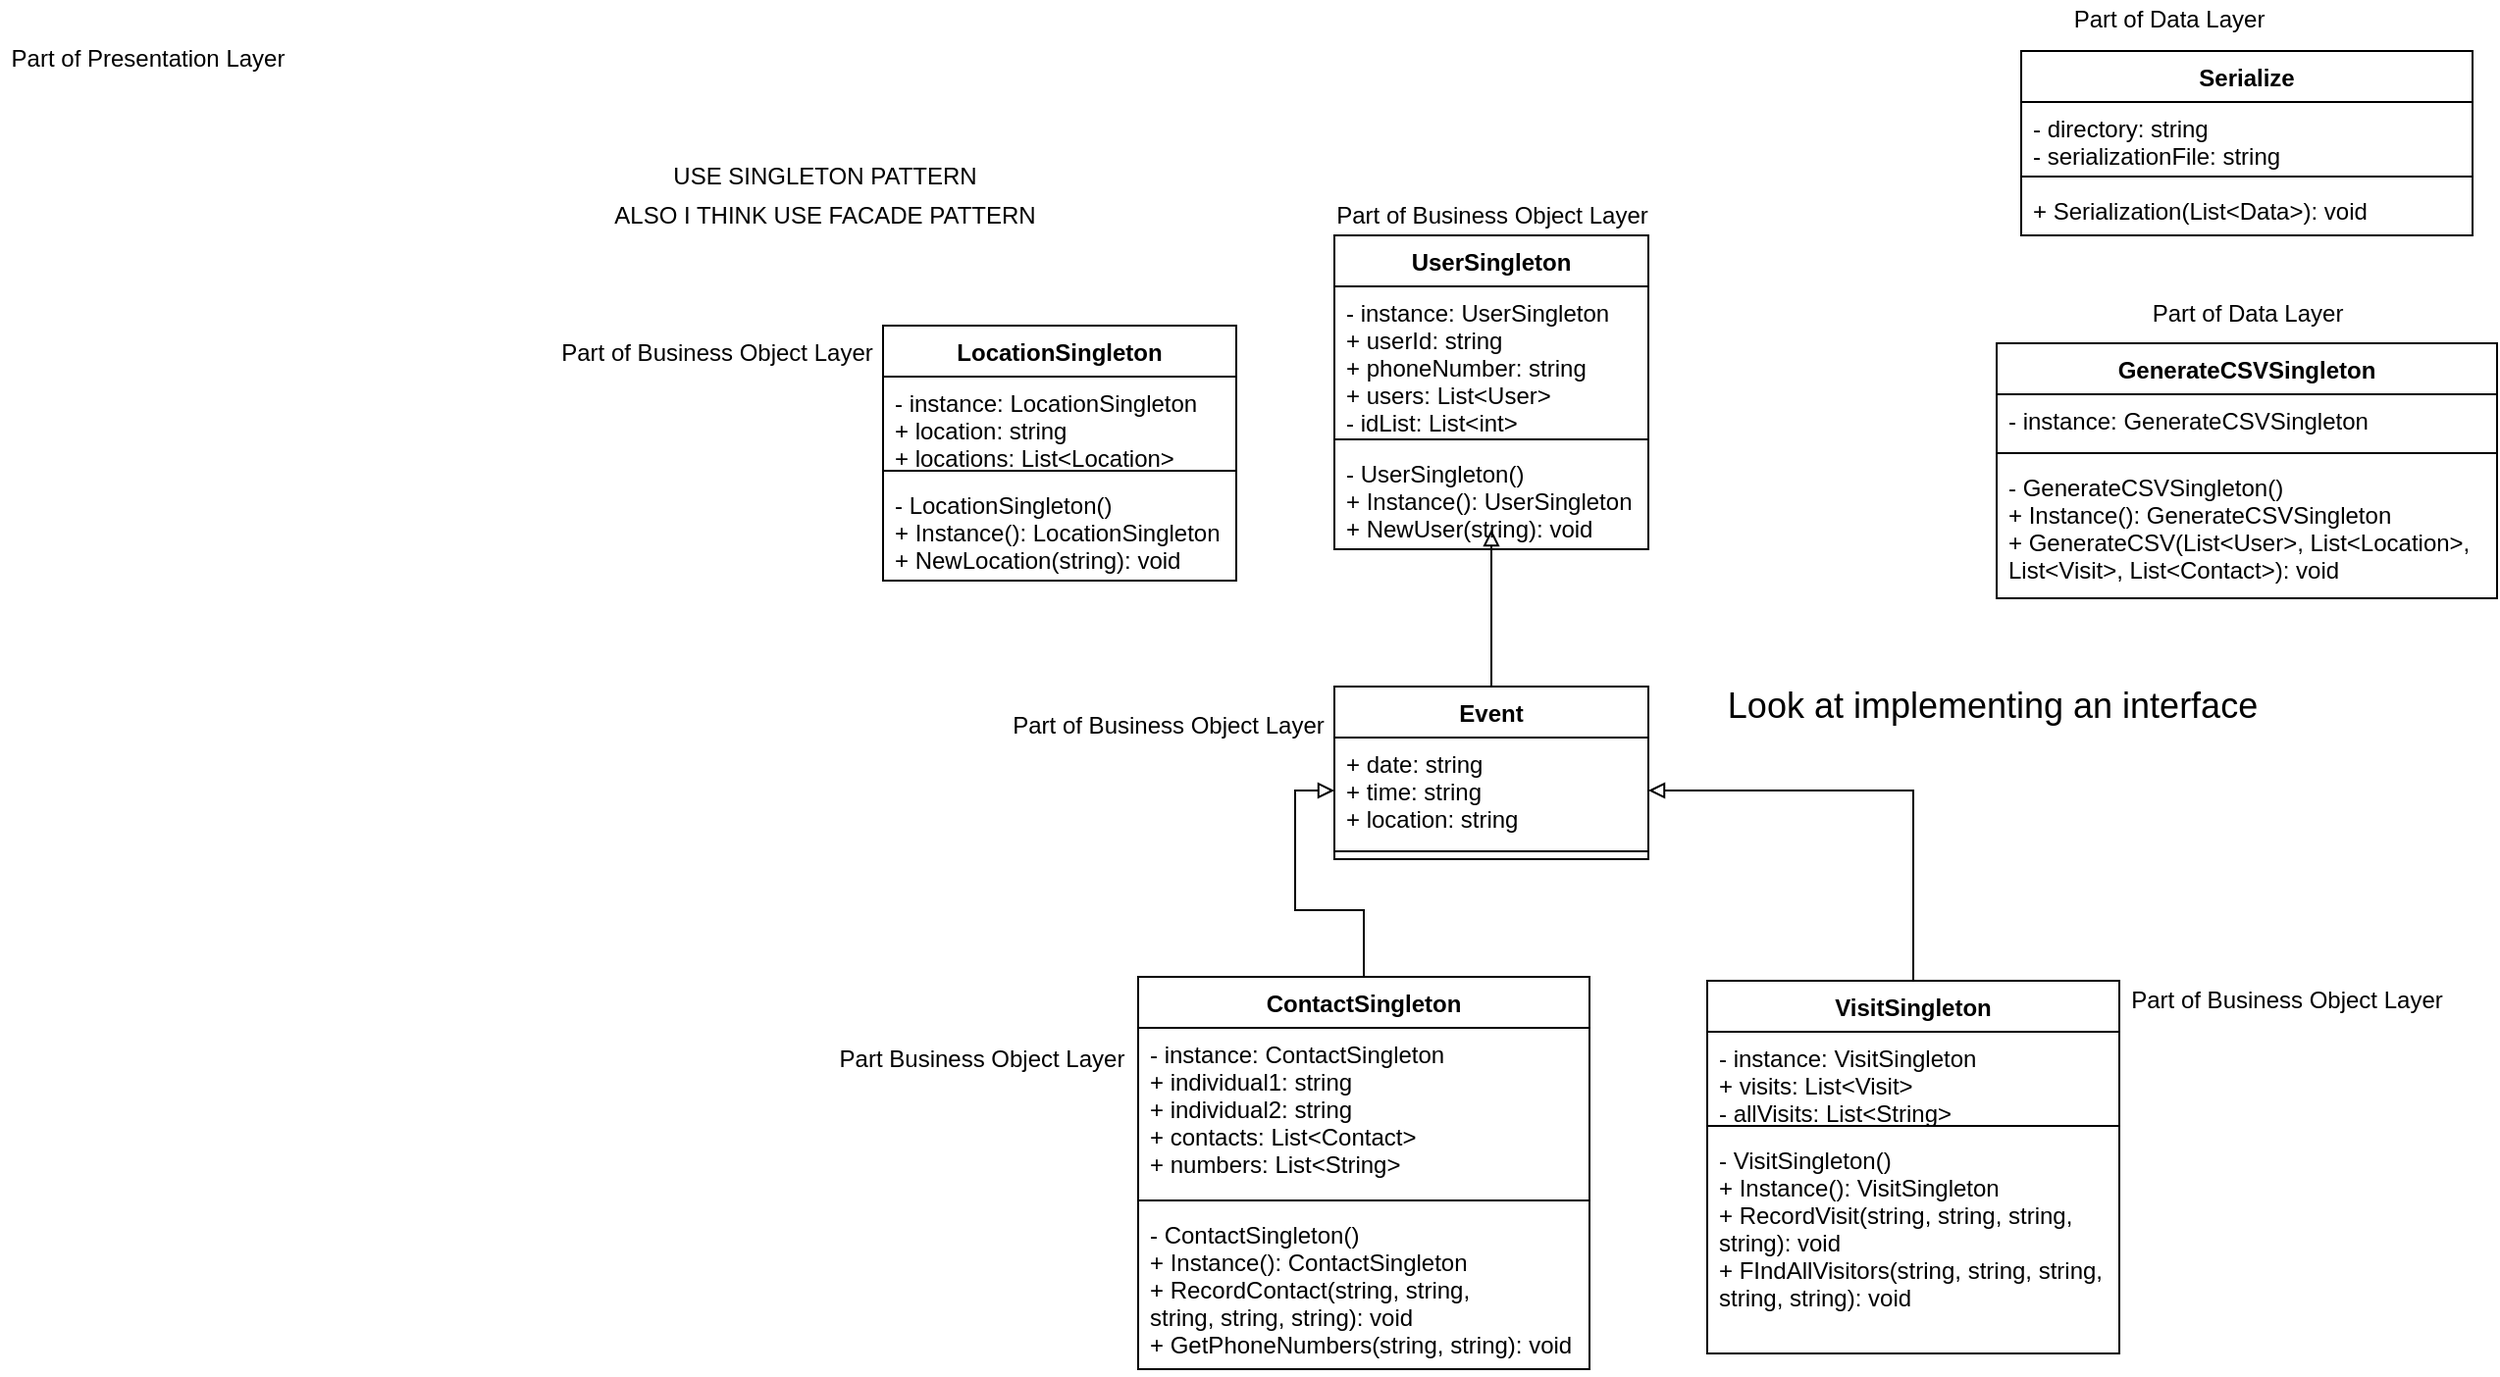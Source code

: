 <mxfile version="13.10.6" type="device"><diagram id="UE1jts4wqtUiUOEcP9qx" name="Page-1"><mxGraphModel dx="2272" dy="762" grid="1" gridSize="10" guides="1" tooltips="1" connect="1" arrows="1" fold="1" page="1" pageScale="1" pageWidth="850" pageHeight="1100" math="0" shadow="0"><root><mxCell id="0"/><mxCell id="1" parent="0"/><mxCell id="413_9ip-hz_W0hKtL33H-1" value="UserSingleton&#10;" style="swimlane;fontStyle=1;align=center;verticalAlign=top;childLayout=stackLayout;horizontal=1;startSize=26;horizontalStack=0;resizeParent=1;resizeParentMax=0;resizeLast=0;collapsible=1;marginBottom=0;" parent="1" vertex="1"><mxGeometry x="210" y="180" width="160" height="160" as="geometry"/></mxCell><mxCell id="413_9ip-hz_W0hKtL33H-2" value="- instance: UserSingleton&#10;+ userId: string&#10;+ phoneNumber: string&#10;+ users: List&lt;User&gt;&#10;- idList: List&lt;int&gt;" style="text;strokeColor=none;fillColor=none;align=left;verticalAlign=top;spacingLeft=4;spacingRight=4;overflow=hidden;rotatable=0;points=[[0,0.5],[1,0.5]];portConstraint=eastwest;" parent="413_9ip-hz_W0hKtL33H-1" vertex="1"><mxGeometry y="26" width="160" height="74" as="geometry"/></mxCell><mxCell id="413_9ip-hz_W0hKtL33H-3" value="" style="line;strokeWidth=1;fillColor=none;align=left;verticalAlign=middle;spacingTop=-1;spacingLeft=3;spacingRight=3;rotatable=0;labelPosition=right;points=[];portConstraint=eastwest;" parent="413_9ip-hz_W0hKtL33H-1" vertex="1"><mxGeometry y="100" width="160" height="8" as="geometry"/></mxCell><mxCell id="413_9ip-hz_W0hKtL33H-4" value="- UserSingleton()&#10;+ Instance(): UserSingleton&#10;+ NewUser(string): void" style="text;strokeColor=none;fillColor=none;align=left;verticalAlign=top;spacingLeft=4;spacingRight=4;overflow=hidden;rotatable=0;points=[[0,0.5],[1,0.5]];portConstraint=eastwest;" parent="413_9ip-hz_W0hKtL33H-1" vertex="1"><mxGeometry y="108" width="160" height="52" as="geometry"/></mxCell><mxCell id="413_9ip-hz_W0hKtL33H-26" style="edgeStyle=orthogonalEdgeStyle;rounded=0;orthogonalLoop=1;jettySize=auto;html=1;entryX=1;entryY=0.5;entryDx=0;entryDy=0;endArrow=block;endFill=0;" parent="1" source="413_9ip-hz_W0hKtL33H-5" target="413_9ip-hz_W0hKtL33H-20" edge="1"><mxGeometry relative="1" as="geometry"/></mxCell><mxCell id="413_9ip-hz_W0hKtL33H-5" value="VisitSingleton" style="swimlane;fontStyle=1;align=center;verticalAlign=top;childLayout=stackLayout;horizontal=1;startSize=26;horizontalStack=0;resizeParent=1;resizeParentMax=0;resizeLast=0;collapsible=1;marginBottom=0;" parent="1" vertex="1"><mxGeometry x="400" y="560" width="210" height="190" as="geometry"/></mxCell><mxCell id="413_9ip-hz_W0hKtL33H-6" value="- instance: VisitSingleton&#10;+ visits: List&lt;Visit&gt;&#10;- allVisits: List&lt;String&gt;" style="text;strokeColor=none;fillColor=none;align=left;verticalAlign=top;spacingLeft=4;spacingRight=4;overflow=hidden;rotatable=0;points=[[0,0.5],[1,0.5]];portConstraint=eastwest;" parent="413_9ip-hz_W0hKtL33H-5" vertex="1"><mxGeometry y="26" width="210" height="44" as="geometry"/></mxCell><mxCell id="413_9ip-hz_W0hKtL33H-7" value="" style="line;strokeWidth=1;fillColor=none;align=left;verticalAlign=middle;spacingTop=-1;spacingLeft=3;spacingRight=3;rotatable=0;labelPosition=right;points=[];portConstraint=eastwest;" parent="413_9ip-hz_W0hKtL33H-5" vertex="1"><mxGeometry y="70" width="210" height="8" as="geometry"/></mxCell><mxCell id="413_9ip-hz_W0hKtL33H-8" value="- VisitSingleton()&#10;+ Instance(): VisitSingleton&#10;+ RecordVisit(string, string, string, &#10;string): void&#10;+ FIndAllVisitors(string, string, string, &#10;string, string): void" style="text;strokeColor=none;fillColor=none;align=left;verticalAlign=top;spacingLeft=4;spacingRight=4;overflow=hidden;rotatable=0;points=[[0,0.5],[1,0.5]];portConstraint=eastwest;" parent="413_9ip-hz_W0hKtL33H-5" vertex="1"><mxGeometry y="78" width="210" height="112" as="geometry"/></mxCell><mxCell id="413_9ip-hz_W0hKtL33H-28" style="edgeStyle=orthogonalEdgeStyle;rounded=0;orthogonalLoop=1;jettySize=auto;html=1;entryX=0;entryY=0.5;entryDx=0;entryDy=0;endArrow=block;endFill=0;" parent="1" source="413_9ip-hz_W0hKtL33H-9" target="413_9ip-hz_W0hKtL33H-20" edge="1"><mxGeometry relative="1" as="geometry"/></mxCell><mxCell id="413_9ip-hz_W0hKtL33H-9" value="ContactSingleton" style="swimlane;fontStyle=1;align=center;verticalAlign=top;childLayout=stackLayout;horizontal=1;startSize=26;horizontalStack=0;resizeParent=1;resizeParentMax=0;resizeLast=0;collapsible=1;marginBottom=0;" parent="1" vertex="1"><mxGeometry x="110" y="558" width="230" height="200" as="geometry"/></mxCell><mxCell id="413_9ip-hz_W0hKtL33H-10" value="- instance: ContactSingleton&#10;+ individual1: string&#10;+ individual2: string&#10;+ contacts: List&lt;Contact&gt;&#10;+ numbers: List&lt;String&gt;" style="text;strokeColor=none;fillColor=none;align=left;verticalAlign=top;spacingLeft=4;spacingRight=4;overflow=hidden;rotatable=0;points=[[0,0.5],[1,0.5]];portConstraint=eastwest;" parent="413_9ip-hz_W0hKtL33H-9" vertex="1"><mxGeometry y="26" width="230" height="84" as="geometry"/></mxCell><mxCell id="413_9ip-hz_W0hKtL33H-11" value="" style="line;strokeWidth=1;fillColor=none;align=left;verticalAlign=middle;spacingTop=-1;spacingLeft=3;spacingRight=3;rotatable=0;labelPosition=right;points=[];portConstraint=eastwest;" parent="413_9ip-hz_W0hKtL33H-9" vertex="1"><mxGeometry y="110" width="230" height="8" as="geometry"/></mxCell><mxCell id="413_9ip-hz_W0hKtL33H-12" value="- ContactSingleton()&#10;+ Instance(): ContactSingleton&#10;+ RecordContact(string, string, &#10;string, string, string): void&#10;+ GetPhoneNumbers(string, string): void" style="text;strokeColor=none;fillColor=none;align=left;verticalAlign=top;spacingLeft=4;spacingRight=4;overflow=hidden;rotatable=0;points=[[0,0.5],[1,0.5]];portConstraint=eastwest;" parent="413_9ip-hz_W0hKtL33H-9" vertex="1"><mxGeometry y="118" width="230" height="82" as="geometry"/></mxCell><mxCell id="413_9ip-hz_W0hKtL33H-13" value="LocationSingleton" style="swimlane;fontStyle=1;align=center;verticalAlign=top;childLayout=stackLayout;horizontal=1;startSize=26;horizontalStack=0;resizeParent=1;resizeParentMax=0;resizeLast=0;collapsible=1;marginBottom=0;" parent="1" vertex="1"><mxGeometry x="-20" y="226" width="180" height="130" as="geometry"/></mxCell><mxCell id="413_9ip-hz_W0hKtL33H-14" value="- instance: LocationSingleton&#10;+ location: string&#10;+ locations: List&lt;Location&gt;" style="text;strokeColor=none;fillColor=none;align=left;verticalAlign=top;spacingLeft=4;spacingRight=4;overflow=hidden;rotatable=0;points=[[0,0.5],[1,0.5]];portConstraint=eastwest;" parent="413_9ip-hz_W0hKtL33H-13" vertex="1"><mxGeometry y="26" width="180" height="44" as="geometry"/></mxCell><mxCell id="413_9ip-hz_W0hKtL33H-15" value="" style="line;strokeWidth=1;fillColor=none;align=left;verticalAlign=middle;spacingTop=-1;spacingLeft=3;spacingRight=3;rotatable=0;labelPosition=right;points=[];portConstraint=eastwest;" parent="413_9ip-hz_W0hKtL33H-13" vertex="1"><mxGeometry y="70" width="180" height="8" as="geometry"/></mxCell><mxCell id="413_9ip-hz_W0hKtL33H-16" value="- LocationSingleton()&#10;+ Instance(): LocationSingleton&#10;+ NewLocation(string): void" style="text;strokeColor=none;fillColor=none;align=left;verticalAlign=top;spacingLeft=4;spacingRight=4;overflow=hidden;rotatable=0;points=[[0,0.5],[1,0.5]];portConstraint=eastwest;" parent="413_9ip-hz_W0hKtL33H-13" vertex="1"><mxGeometry y="78" width="180" height="52" as="geometry"/></mxCell><mxCell id="Zg-sYph7YjnOekc6hL-g-9" style="edgeStyle=orthogonalEdgeStyle;rounded=0;orthogonalLoop=1;jettySize=auto;html=1;endArrow=block;endFill=0;" parent="1" source="413_9ip-hz_W0hKtL33H-19" edge="1"><mxGeometry relative="1" as="geometry"><mxPoint x="290" y="330.0" as="targetPoint"/></mxGeometry></mxCell><mxCell id="413_9ip-hz_W0hKtL33H-19" value="Event" style="swimlane;fontStyle=1;align=center;verticalAlign=top;childLayout=stackLayout;horizontal=1;startSize=26;horizontalStack=0;resizeParent=1;resizeParentMax=0;resizeLast=0;collapsible=1;marginBottom=0;" parent="1" vertex="1"><mxGeometry x="210" y="410" width="160" height="88" as="geometry"/></mxCell><mxCell id="413_9ip-hz_W0hKtL33H-20" value="+ date: string&#10;+ time: string&#10;+ location: string" style="text;strokeColor=none;fillColor=none;align=left;verticalAlign=top;spacingLeft=4;spacingRight=4;overflow=hidden;rotatable=0;points=[[0,0.5],[1,0.5]];portConstraint=eastwest;" parent="413_9ip-hz_W0hKtL33H-19" vertex="1"><mxGeometry y="26" width="160" height="54" as="geometry"/></mxCell><mxCell id="413_9ip-hz_W0hKtL33H-21" value="" style="line;strokeWidth=1;fillColor=none;align=left;verticalAlign=middle;spacingTop=-1;spacingLeft=3;spacingRight=3;rotatable=0;labelPosition=right;points=[];portConstraint=eastwest;" parent="413_9ip-hz_W0hKtL33H-19" vertex="1"><mxGeometry y="80" width="160" height="8" as="geometry"/></mxCell><mxCell id="mbDm0oidmU3tgTEx7WqU-1" value="Part of Presentation Layer" style="text;html=1;align=center;verticalAlign=middle;resizable=0;points=[];autosize=1;" parent="1" vertex="1"><mxGeometry x="-470" y="80" width="150" height="20" as="geometry"/></mxCell><mxCell id="mbDm0oidmU3tgTEx7WqU-2" value="Part of Business Object Layer" style="text;html=1;align=center;verticalAlign=middle;resizable=0;points=[];autosize=1;" parent="1" vertex="1"><mxGeometry x="-190" y="230" width="170" height="20" as="geometry"/></mxCell><mxCell id="mbDm0oidmU3tgTEx7WqU-3" value="Part of Data Layer" style="text;html=1;align=center;verticalAlign=middle;resizable=0;points=[];autosize=1;" parent="1" vertex="1"><mxGeometry x="580" y="60" width="110" height="20" as="geometry"/></mxCell><mxCell id="mbDm0oidmU3tgTEx7WqU-5" value="Part of Business Object Layer" style="text;html=1;align=center;verticalAlign=middle;resizable=0;points=[];autosize=1;" parent="1" vertex="1"><mxGeometry x="40" y="420" width="170" height="20" as="geometry"/></mxCell><mxCell id="mbDm0oidmU3tgTEx7WqU-6" value="Part Business Object Layer" style="text;html=1;align=center;verticalAlign=middle;resizable=0;points=[];autosize=1;" parent="1" vertex="1"><mxGeometry x="-50" y="590" width="160" height="20" as="geometry"/></mxCell><mxCell id="mbDm0oidmU3tgTEx7WqU-7" value="Part of Business Object Layer" style="text;html=1;align=center;verticalAlign=middle;resizable=0;points=[];autosize=1;" parent="1" vertex="1"><mxGeometry x="610" y="560" width="170" height="20" as="geometry"/></mxCell><mxCell id="mbDm0oidmU3tgTEx7WqU-9" value="Serialize" style="swimlane;fontStyle=1;align=center;verticalAlign=top;childLayout=stackLayout;horizontal=1;startSize=26;horizontalStack=0;resizeParent=1;resizeParentMax=0;resizeLast=0;collapsible=1;marginBottom=0;" parent="1" vertex="1"><mxGeometry x="560" y="86" width="230" height="94" as="geometry"/></mxCell><mxCell id="mbDm0oidmU3tgTEx7WqU-10" value="- directory: string&#10;- serializationFile: string" style="text;strokeColor=none;fillColor=none;align=left;verticalAlign=top;spacingLeft=4;spacingRight=4;overflow=hidden;rotatable=0;points=[[0,0.5],[1,0.5]];portConstraint=eastwest;" parent="mbDm0oidmU3tgTEx7WqU-9" vertex="1"><mxGeometry y="26" width="230" height="34" as="geometry"/></mxCell><mxCell id="mbDm0oidmU3tgTEx7WqU-11" value="" style="line;strokeWidth=1;fillColor=none;align=left;verticalAlign=middle;spacingTop=-1;spacingLeft=3;spacingRight=3;rotatable=0;labelPosition=right;points=[];portConstraint=eastwest;" parent="mbDm0oidmU3tgTEx7WqU-9" vertex="1"><mxGeometry y="60" width="230" height="8" as="geometry"/></mxCell><mxCell id="mbDm0oidmU3tgTEx7WqU-12" value="+ Serialization(List&lt;Data&gt;): void" style="text;strokeColor=none;fillColor=none;align=left;verticalAlign=top;spacingLeft=4;spacingRight=4;overflow=hidden;rotatable=0;points=[[0,0.5],[1,0.5]];portConstraint=eastwest;" parent="mbDm0oidmU3tgTEx7WqU-9" vertex="1"><mxGeometry y="68" width="230" height="26" as="geometry"/></mxCell><mxCell id="jhhr_XCIE5JF4SLCUmPW-1" value="Part of Data Layer" style="text;html=1;align=center;verticalAlign=middle;resizable=0;points=[];autosize=1;" parent="1" vertex="1"><mxGeometry x="620" y="210" width="110" height="20" as="geometry"/></mxCell><mxCell id="pwGqB3xhcDI4Bw8Xs9r1-5" value="USE SINGLETON PATTERN" style="text;html=1;align=center;verticalAlign=middle;resizable=0;points=[];autosize=1;" parent="1" vertex="1"><mxGeometry x="-135" y="140" width="170" height="20" as="geometry"/></mxCell><mxCell id="pwGqB3xhcDI4Bw8Xs9r1-6" value="ALSO I THINK USE FACADE PATTERN" style="text;html=1;align=center;verticalAlign=middle;resizable=0;points=[];autosize=1;" parent="1" vertex="1"><mxGeometry x="-165" y="160" width="230" height="20" as="geometry"/></mxCell><mxCell id="Zg-sYph7YjnOekc6hL-g-1" value="GenerateCSVSingleton" style="swimlane;fontStyle=1;align=center;verticalAlign=top;childLayout=stackLayout;horizontal=1;startSize=26;horizontalStack=0;resizeParent=1;resizeParentMax=0;resizeLast=0;collapsible=1;marginBottom=0;" parent="1" vertex="1"><mxGeometry x="547.5" y="235" width="255" height="130" as="geometry"/></mxCell><mxCell id="Zg-sYph7YjnOekc6hL-g-2" value="- instance: GenerateCSVSingleton" style="text;strokeColor=none;fillColor=none;align=left;verticalAlign=top;spacingLeft=4;spacingRight=4;overflow=hidden;rotatable=0;points=[[0,0.5],[1,0.5]];portConstraint=eastwest;" parent="Zg-sYph7YjnOekc6hL-g-1" vertex="1"><mxGeometry y="26" width="255" height="26" as="geometry"/></mxCell><mxCell id="Zg-sYph7YjnOekc6hL-g-3" value="" style="line;strokeWidth=1;fillColor=none;align=left;verticalAlign=middle;spacingTop=-1;spacingLeft=3;spacingRight=3;rotatable=0;labelPosition=right;points=[];portConstraint=eastwest;" parent="Zg-sYph7YjnOekc6hL-g-1" vertex="1"><mxGeometry y="52" width="255" height="8" as="geometry"/></mxCell><mxCell id="Zg-sYph7YjnOekc6hL-g-4" value="- GenerateCSVSingleton()&#10;+ Instance(): GenerateCSVSingleton&#10;+ GenerateCSV(List&lt;User&gt;, List&lt;Location&gt;,  &#10;List&lt;Visit&gt;, List&lt;Contact&gt;): void" style="text;strokeColor=none;fillColor=none;align=left;verticalAlign=top;spacingLeft=4;spacingRight=4;overflow=hidden;rotatable=0;points=[[0,0.5],[1,0.5]];portConstraint=eastwest;" parent="Zg-sYph7YjnOekc6hL-g-1" vertex="1"><mxGeometry y="60" width="255" height="70" as="geometry"/></mxCell><mxCell id="Zg-sYph7YjnOekc6hL-g-10" value="Part of Business Object Layer" style="text;html=1;align=center;verticalAlign=middle;resizable=0;points=[];autosize=1;" parent="1" vertex="1"><mxGeometry x="205" y="160" width="170" height="20" as="geometry"/></mxCell><mxCell id="Zg-sYph7YjnOekc6hL-g-11" value="&lt;font style=&quot;font-size: 18px&quot;&gt;Look at implementing an interface&lt;/font&gt;" style="text;html=1;align=center;verticalAlign=middle;resizable=0;points=[];autosize=1;" parent="1" vertex="1"><mxGeometry x="400" y="410" width="290" height="20" as="geometry"/></mxCell></root></mxGraphModel></diagram></mxfile>